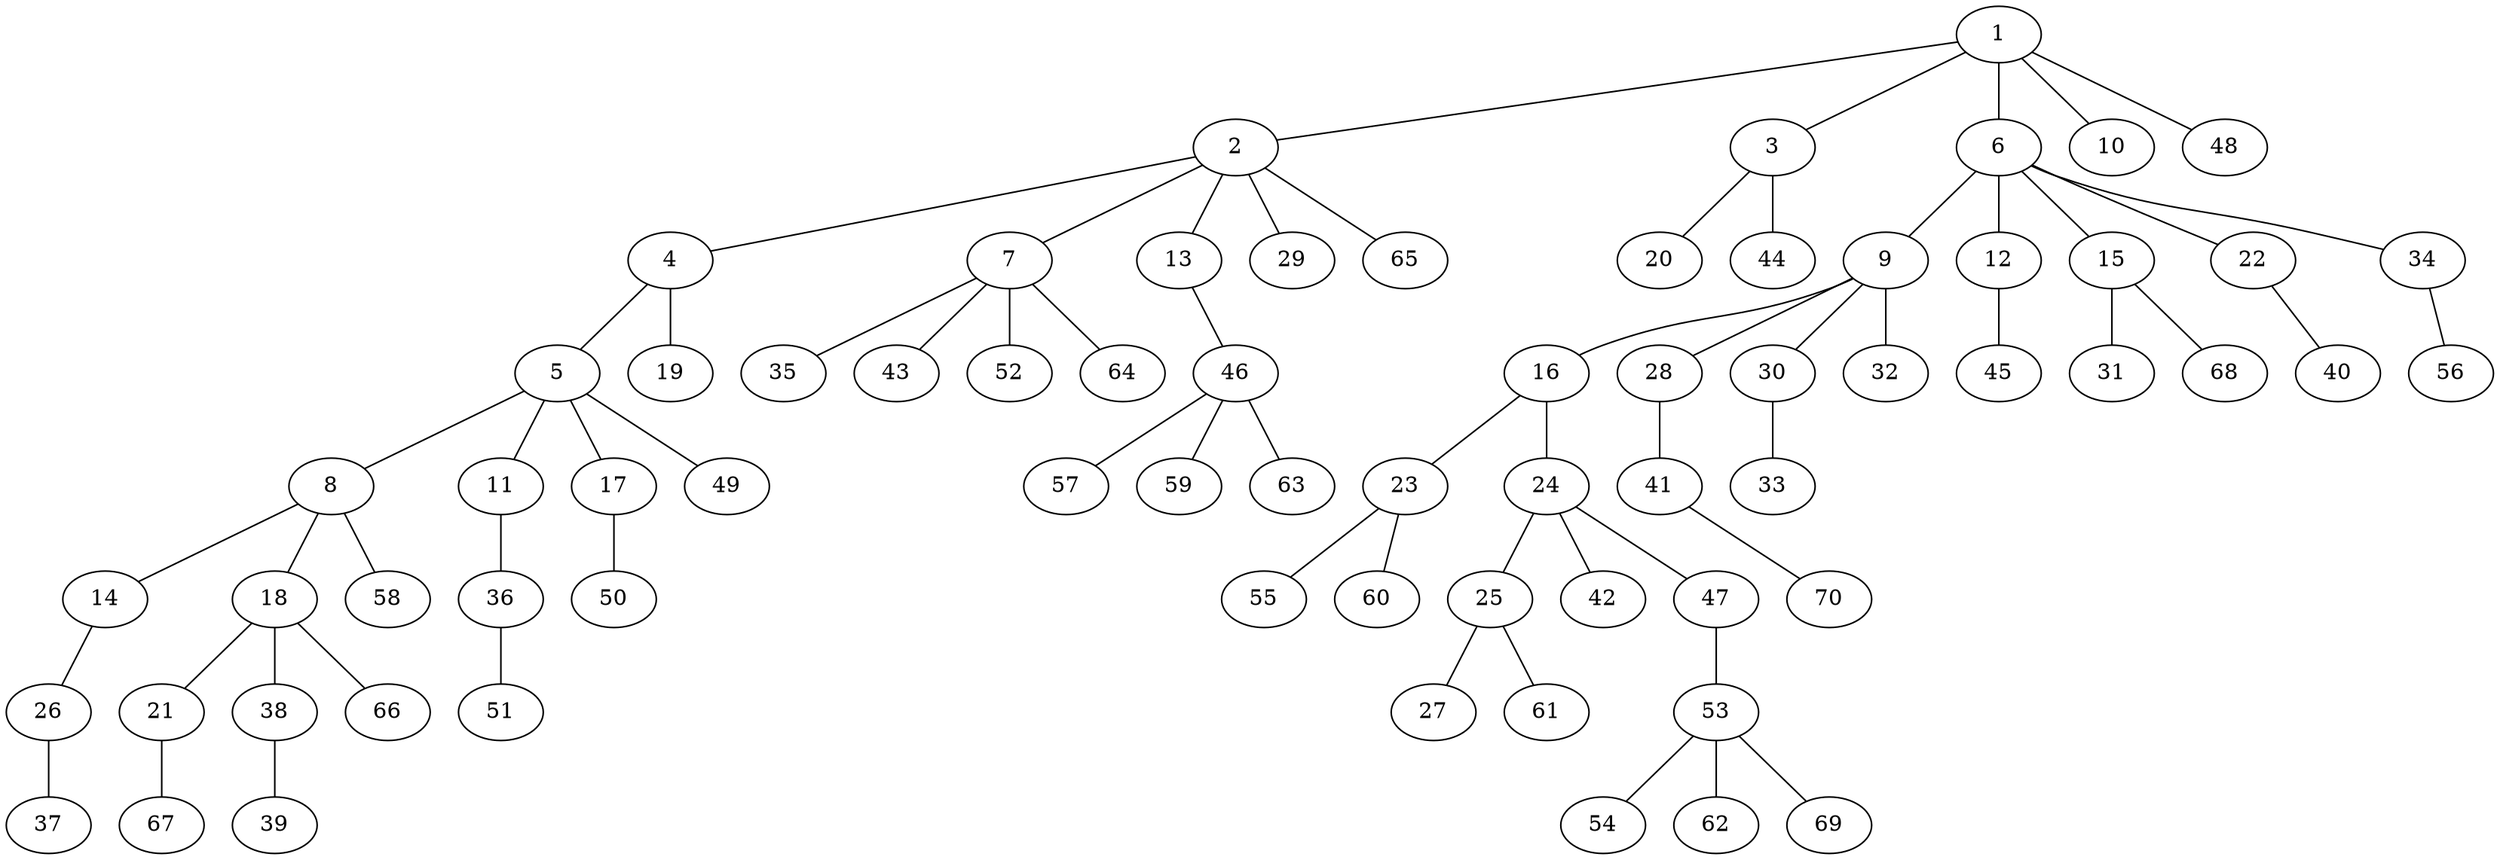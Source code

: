 graph graphname {1--2
1--3
1--6
1--10
1--48
2--4
2--7
2--13
2--29
2--65
3--20
3--44
4--5
4--19
5--8
5--11
5--17
5--49
6--9
6--12
6--15
6--22
6--34
7--35
7--43
7--52
7--64
8--14
8--18
8--58
9--16
9--28
9--30
9--32
11--36
12--45
13--46
14--26
15--31
15--68
16--23
16--24
17--50
18--21
18--38
18--66
21--67
22--40
23--55
23--60
24--25
24--42
24--47
25--27
25--61
26--37
28--41
30--33
34--56
36--51
38--39
41--70
46--57
46--59
46--63
47--53
53--54
53--62
53--69
}